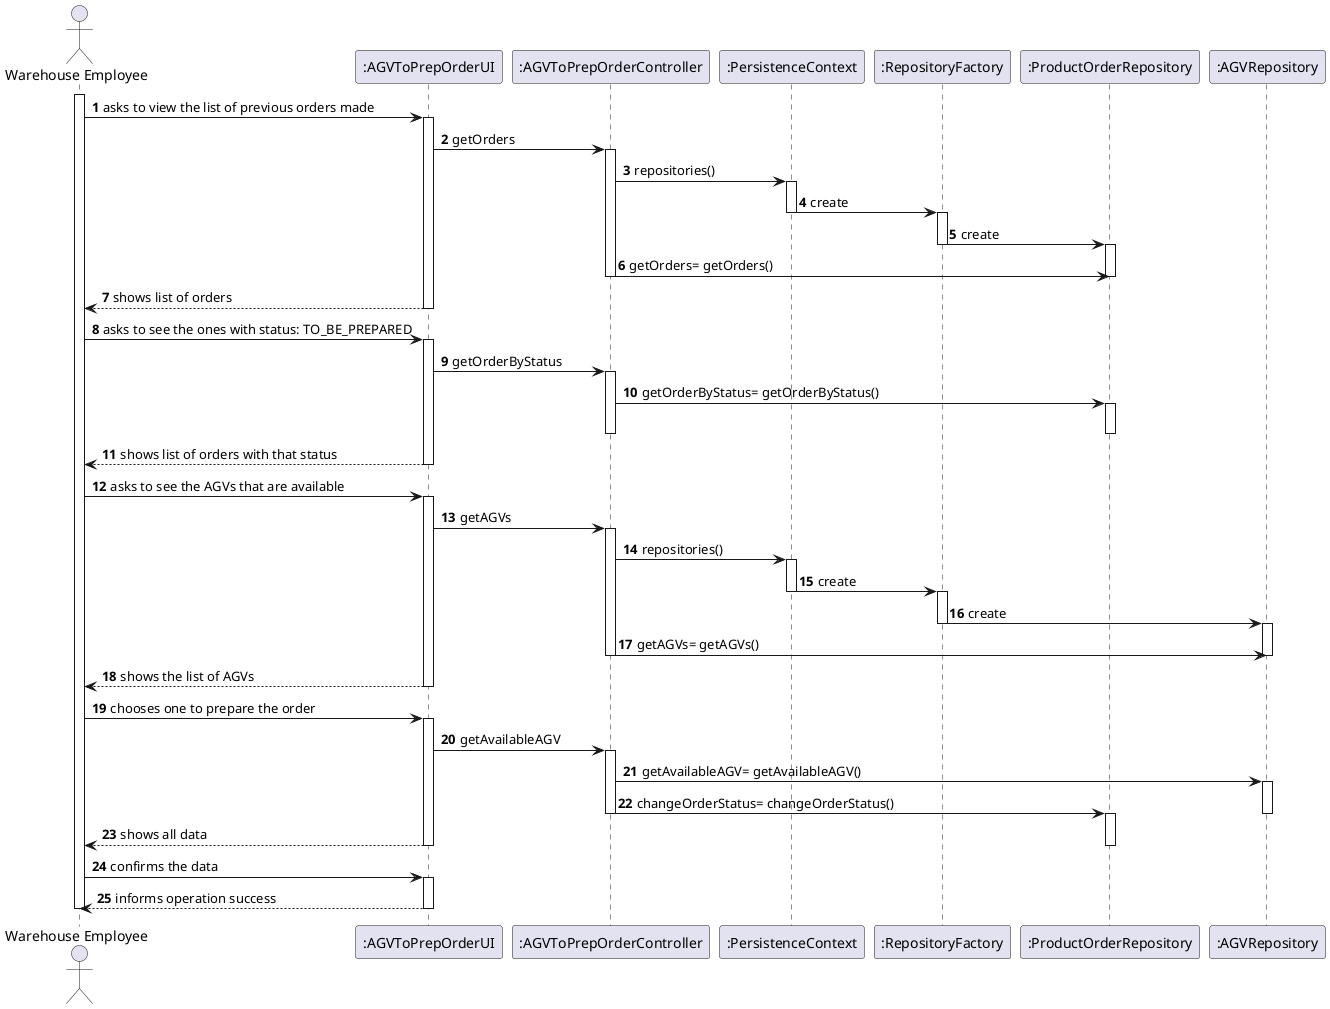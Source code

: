 @startuml
autonumber
'hide footbox
actor "Warehouse Employee" as WE
participant ":AGVToPrepOrderUI" as UI
participant ":AGVToPrepOrderController" as CTRL
participant ":PersistenceContext" as PC
participant ":RepositoryFactory" as RF
participant ":ProductOrderRepository" as ProdRepo
participant ":AGVRepository" as AGVRepo


activate WE

WE -> UI : asks to view the list of previous orders made
activate UI


UI -> CTRL : getOrders
activate CTRL
CTRL -> PC : repositories()

activate PC
PC -> RF : create
deactivate PC
activate RF
RF -> ProdRepo : create
deactivate RF
activate ProdRepo
deactivate ProdRepo
CTRL -> ProdRepo : getOrders= getOrders()
deactivate CTRL
deactivate ProdRepo



UI --> WE : shows list of orders
deactivate UI
WE -> UI : asks to see the ones with status: TO_BE_PREPARED
activate UI


UI -> CTRL : getOrderByStatus
activate CTRL
CTRL -> ProdRepo : getOrderByStatus= getOrderByStatus()
activate ProdRepo
deactivate CTRL
deactivate ProdRepo

UI --> WE :  shows list of orders with that status
deactivate UI

WE -> UI : asks to see the AGVs that are available
activate UI


UI -> CTRL : getAGVs
activate CTRL
CTRL -> PC : repositories()

activate PC
PC -> RF : create
deactivate PC
activate RF
RF -> AGVRepo : create
deactivate RF
activate AGVRepo
deactivate AGVRepo
CTRL -> AGVRepo : getAGVs= getAGVs()

deactivate CTRL
deactivate AGVRepo

UI --> WE : shows the list of AGVs
deactivate UI

WE -> UI : chooses one to prepare the order
activate UI


UI -> CTRL : getAvailableAGV
activate CTRL
CTRL -> AGVRepo : getAvailableAGV= getAvailableAGV()
activate AGVRepo
CTRL -> ProdRepo : changeOrderStatus= changeOrderStatus()
deactivate AGVRepo
activate ProdRepo
deactivate CTRL


UI --> WE :shows all data
deactivate UI
deactivate ProdRepo
deactivate UI


WE -> UI : confirms the data

activate UI
UI --> WE : informs operation success
deactivate UI

deactivate UI
deactivate WE

@enduml
